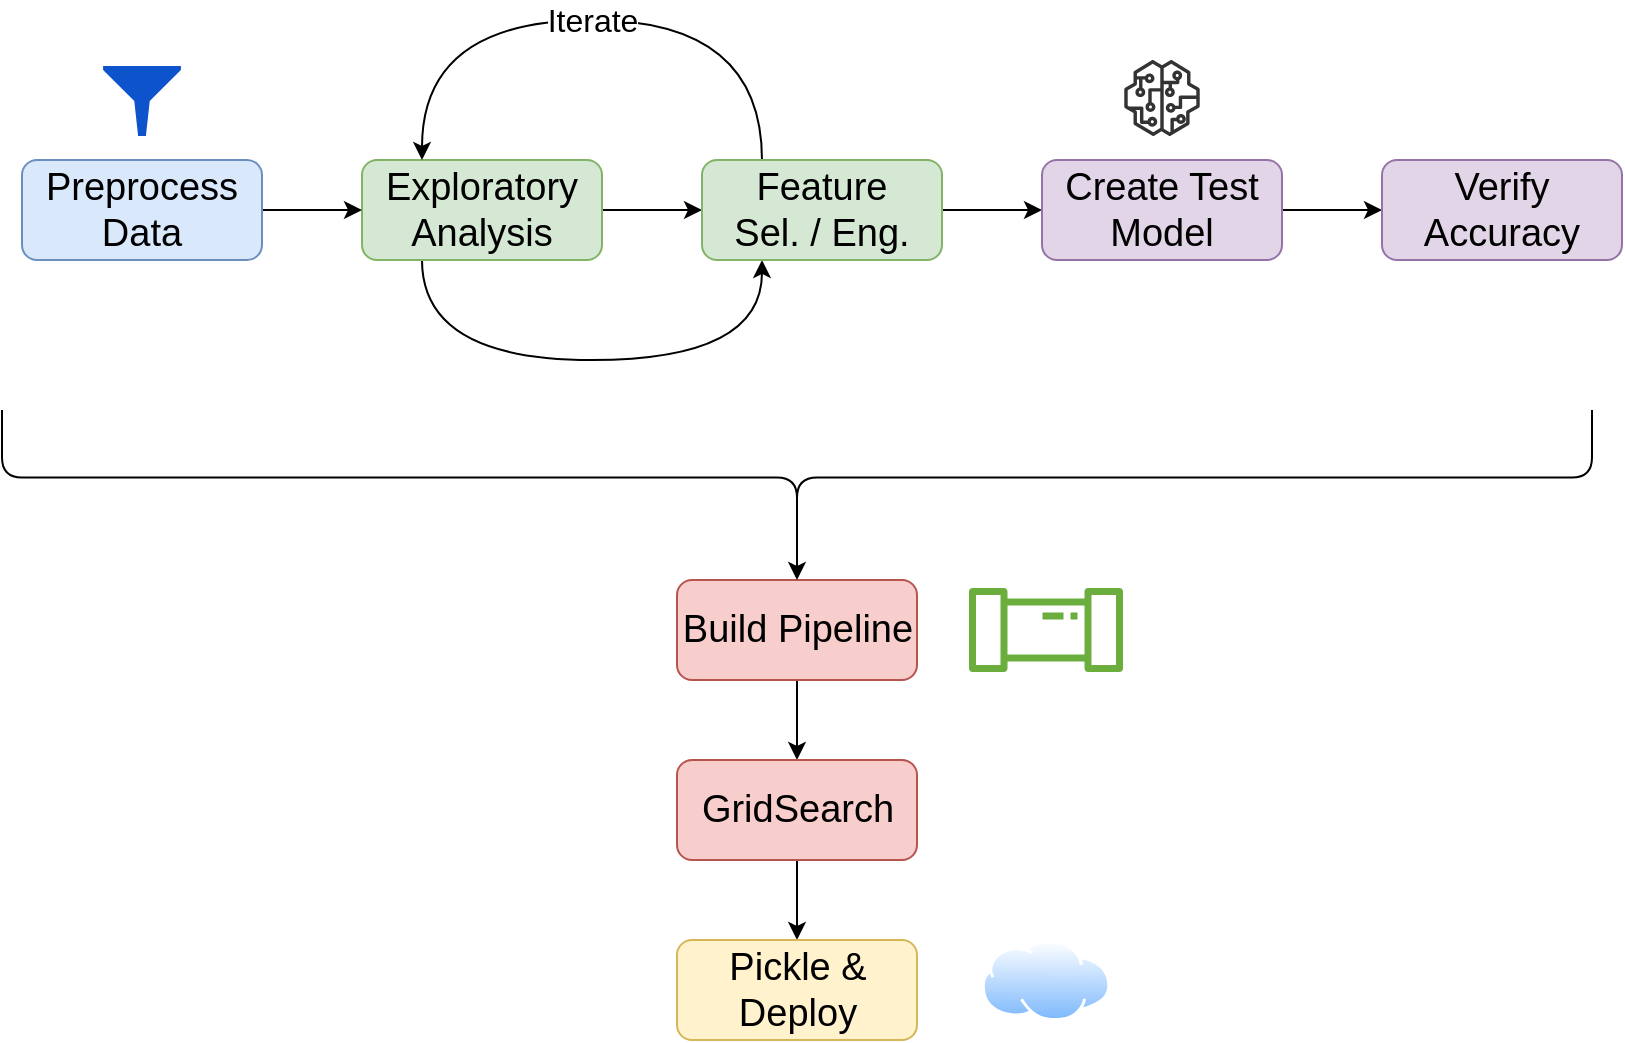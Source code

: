 <mxfile version="15.0.1" type="device"><diagram id="C5RBs43oDa-KdzZeNtuy" name="Page-1"><mxGraphModel dx="1550" dy="835" grid="1" gridSize="10" guides="1" tooltips="1" connect="1" arrows="1" fold="1" page="1" pageScale="1" pageWidth="827" pageHeight="1169" math="0" shadow="0"><root><mxCell id="WIyWlLk6GJQsqaUBKTNV-0"/><mxCell id="WIyWlLk6GJQsqaUBKTNV-1" parent="WIyWlLk6GJQsqaUBKTNV-0"/><mxCell id="vbKS1YhGffz3kTHUtdQU-5" style="edgeStyle=orthogonalEdgeStyle;rounded=0;orthogonalLoop=1;jettySize=auto;html=1;exitX=1;exitY=0.5;exitDx=0;exitDy=0;" parent="WIyWlLk6GJQsqaUBKTNV-1" source="vbKS1YhGffz3kTHUtdQU-2" target="vbKS1YhGffz3kTHUtdQU-4" edge="1"><mxGeometry relative="1" as="geometry"/></mxCell><mxCell id="vbKS1YhGffz3kTHUtdQU-28" style="edgeStyle=orthogonalEdgeStyle;curved=1;orthogonalLoop=1;jettySize=auto;html=1;exitX=0.25;exitY=1;exitDx=0;exitDy=0;entryX=0.25;entryY=1;entryDx=0;entryDy=0;" parent="WIyWlLk6GJQsqaUBKTNV-1" source="vbKS1YhGffz3kTHUtdQU-2" target="vbKS1YhGffz3kTHUtdQU-4" edge="1"><mxGeometry relative="1" as="geometry"><Array as="points"><mxPoint x="220" y="270"/><mxPoint x="390" y="270"/></Array></mxGeometry></mxCell><mxCell id="vbKS1YhGffz3kTHUtdQU-2" value="Exploratory Analysis" style="rounded=1;whiteSpace=wrap;html=1;fillColor=#d5e8d4;strokeColor=#82b366;fontSize=19;" parent="WIyWlLk6GJQsqaUBKTNV-1" vertex="1"><mxGeometry x="190" y="170" width="120" height="50" as="geometry"/></mxCell><mxCell id="vbKS1YhGffz3kTHUtdQU-13" value="" style="edgeStyle=orthogonalEdgeStyle;curved=1;orthogonalLoop=1;jettySize=auto;html=1;" parent="WIyWlLk6GJQsqaUBKTNV-1" source="vbKS1YhGffz3kTHUtdQU-4" target="vbKS1YhGffz3kTHUtdQU-6" edge="1"><mxGeometry relative="1" as="geometry"/></mxCell><mxCell id="vbKS1YhGffz3kTHUtdQU-27" value="&lt;font style=&quot;font-size: 16px&quot;&gt;Iterate&lt;/font&gt;" style="edgeStyle=orthogonalEdgeStyle;curved=1;orthogonalLoop=1;jettySize=auto;html=1;exitX=0.25;exitY=0;exitDx=0;exitDy=0;entryX=0.25;entryY=0;entryDx=0;entryDy=0;" parent="WIyWlLk6GJQsqaUBKTNV-1" source="vbKS1YhGffz3kTHUtdQU-4" target="vbKS1YhGffz3kTHUtdQU-2" edge="1"><mxGeometry relative="1" as="geometry"><Array as="points"><mxPoint x="390" y="100"/><mxPoint x="220" y="100"/></Array></mxGeometry></mxCell><mxCell id="vbKS1YhGffz3kTHUtdQU-4" value="Feature &lt;br&gt;Sel. / Eng." style="rounded=1;whiteSpace=wrap;html=1;fillColor=#d5e8d4;strokeColor=#82b366;fontSize=19;" parent="WIyWlLk6GJQsqaUBKTNV-1" vertex="1"><mxGeometry x="360" y="170" width="120" height="50" as="geometry"/></mxCell><mxCell id="vbKS1YhGffz3kTHUtdQU-14" value="" style="edgeStyle=orthogonalEdgeStyle;curved=1;orthogonalLoop=1;jettySize=auto;html=1;" parent="WIyWlLk6GJQsqaUBKTNV-1" source="vbKS1YhGffz3kTHUtdQU-6" target="vbKS1YhGffz3kTHUtdQU-8" edge="1"><mxGeometry relative="1" as="geometry"/></mxCell><mxCell id="vbKS1YhGffz3kTHUtdQU-6" value="Create Test Model" style="rounded=1;whiteSpace=wrap;html=1;fillColor=#e1d5e7;strokeColor=#9673a6;fontSize=19;" parent="WIyWlLk6GJQsqaUBKTNV-1" vertex="1"><mxGeometry x="530" y="170" width="120" height="50" as="geometry"/></mxCell><mxCell id="vbKS1YhGffz3kTHUtdQU-8" value="Verify Accuracy" style="rounded=1;whiteSpace=wrap;html=1;fillColor=#e1d5e7;strokeColor=#9673a6;fontSize=19;" parent="WIyWlLk6GJQsqaUBKTNV-1" vertex="1"><mxGeometry x="700" y="170" width="120" height="50" as="geometry"/></mxCell><mxCell id="vbKS1YhGffz3kTHUtdQU-23" value="" style="edgeStyle=orthogonalEdgeStyle;curved=1;orthogonalLoop=1;jettySize=auto;html=1;" parent="WIyWlLk6GJQsqaUBKTNV-1" source="vbKS1YhGffz3kTHUtdQU-21" target="vbKS1YhGffz3kTHUtdQU-2" edge="1"><mxGeometry relative="1" as="geometry"/></mxCell><mxCell id="vbKS1YhGffz3kTHUtdQU-21" value="Preprocess Data" style="rounded=1;whiteSpace=wrap;html=1;fillColor=#dae8fc;strokeColor=#6c8ebf;fontSize=19;" parent="WIyWlLk6GJQsqaUBKTNV-1" vertex="1"><mxGeometry x="20" y="170" width="120" height="50" as="geometry"/></mxCell><mxCell id="0CK6IqAbTSty-sDo0cMt-7" value="" style="edgeStyle=orthogonalEdgeStyle;rounded=0;orthogonalLoop=1;jettySize=auto;html=1;" edge="1" parent="WIyWlLk6GJQsqaUBKTNV-1" source="vbKS1YhGffz3kTHUtdQU-37" target="0CK6IqAbTSty-sDo0cMt-6"><mxGeometry relative="1" as="geometry"/></mxCell><mxCell id="vbKS1YhGffz3kTHUtdQU-37" value="Build Pipeline" style="rounded=1;whiteSpace=wrap;html=1;fillColor=#f8cecc;strokeColor=#b85450;fontSize=19;" parent="WIyWlLk6GJQsqaUBKTNV-1" vertex="1"><mxGeometry x="347.5" y="380" width="120" height="50" as="geometry"/></mxCell><mxCell id="vbKS1YhGffz3kTHUtdQU-42" value="" style="shape=image;html=1;verticalAlign=top;verticalLabelPosition=bottom;labelBackgroundColor=#ffffff;imageAspect=0;aspect=fixed;image=https://cdn0.iconfinder.com/data/icons/business-management-3-4/256/m-52-128.png" parent="WIyWlLk6GJQsqaUBKTNV-1" vertex="1"><mxGeometry x="283" y="120" width="38" height="38" as="geometry"/></mxCell><mxCell id="vbKS1YhGffz3kTHUtdQU-44" value="" style="outlineConnect=0;fontColor=#232F3E;gradientColor=none;strokeColor=none;dashed=0;verticalLabelPosition=bottom;verticalAlign=top;align=center;html=1;fontSize=12;fontStyle=0;aspect=fixed;pointerEvents=1;shape=mxgraph.aws4.sagemaker_model;fillColor=#333333;" parent="WIyWlLk6GJQsqaUBKTNV-1" vertex="1"><mxGeometry x="571" y="120" width="38" height="38" as="geometry"/></mxCell><mxCell id="vbKS1YhGffz3kTHUtdQU-45" value="" style="aspect=fixed;pointerEvents=1;shadow=0;dashed=0;html=1;strokeColor=none;labelPosition=center;verticalLabelPosition=bottom;verticalAlign=top;align=center;shape=mxgraph.mscae.enterprise.filter;fillColor=#0C53CC;" parent="WIyWlLk6GJQsqaUBKTNV-1" vertex="1"><mxGeometry x="60.56" y="123" width="38.89" height="35" as="geometry"/></mxCell><mxCell id="0CK6IqAbTSty-sDo0cMt-3" style="edgeStyle=orthogonalEdgeStyle;rounded=0;orthogonalLoop=1;jettySize=auto;html=1;exitX=0.1;exitY=0.5;exitDx=0;exitDy=0;exitPerimeter=0;entryX=0.5;entryY=0;entryDx=0;entryDy=0;" edge="1" parent="WIyWlLk6GJQsqaUBKTNV-1" source="0CK6IqAbTSty-sDo0cMt-2" target="vbKS1YhGffz3kTHUtdQU-37"><mxGeometry relative="1" as="geometry"/></mxCell><mxCell id="0CK6IqAbTSty-sDo0cMt-2" value="" style="shape=curlyBracket;whiteSpace=wrap;html=1;rounded=1;rotation=-90;" vertex="1" parent="WIyWlLk6GJQsqaUBKTNV-1"><mxGeometry x="373.75" y="-68.75" width="67.5" height="795" as="geometry"/></mxCell><mxCell id="0CK6IqAbTSty-sDo0cMt-9" value="" style="edgeStyle=orthogonalEdgeStyle;rounded=0;orthogonalLoop=1;jettySize=auto;html=1;" edge="1" parent="WIyWlLk6GJQsqaUBKTNV-1" source="0CK6IqAbTSty-sDo0cMt-6" target="0CK6IqAbTSty-sDo0cMt-8"><mxGeometry relative="1" as="geometry"/></mxCell><mxCell id="0CK6IqAbTSty-sDo0cMt-6" value="GridSearch" style="rounded=1;whiteSpace=wrap;html=1;fillColor=#f8cecc;strokeColor=#b85450;fontSize=19;" vertex="1" parent="WIyWlLk6GJQsqaUBKTNV-1"><mxGeometry x="347.5" y="470" width="120" height="50" as="geometry"/></mxCell><mxCell id="0CK6IqAbTSty-sDo0cMt-8" value="Pickle &amp;amp; Deploy" style="rounded=1;whiteSpace=wrap;html=1;fillColor=#fff2cc;strokeColor=#d6b656;fontSize=19;" vertex="1" parent="WIyWlLk6GJQsqaUBKTNV-1"><mxGeometry x="347.5" y="560" width="120" height="50" as="geometry"/></mxCell><mxCell id="0CK6IqAbTSty-sDo0cMt-10" value="" style="outlineConnect=0;fontColor=#232F3E;gradientColor=none;fillColor=#6CAE3E;strokeColor=none;dashed=0;verticalLabelPosition=bottom;verticalAlign=top;align=center;html=1;fontSize=12;fontStyle=0;aspect=fixed;pointerEvents=1;shape=mxgraph.aws4.iot_analytics_pipeline;" vertex="1" parent="WIyWlLk6GJQsqaUBKTNV-1"><mxGeometry x="493" y="384" width="78" height="42" as="geometry"/></mxCell><mxCell id="0CK6IqAbTSty-sDo0cMt-12" value="" style="aspect=fixed;perimeter=ellipsePerimeter;html=1;align=center;shadow=0;dashed=0;spacingTop=3;image;image=img/lib/active_directory/internet_cloud.svg;" vertex="1" parent="WIyWlLk6GJQsqaUBKTNV-1"><mxGeometry x="499.85" y="560" width="64.29" height="40.5" as="geometry"/></mxCell></root></mxGraphModel></diagram></mxfile>